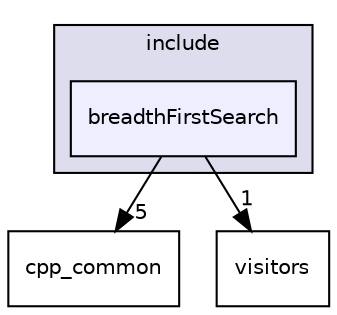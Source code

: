 digraph "breadthFirstSearch" {
  compound=true
  node [ fontsize="10", fontname="Helvetica"];
  edge [ labelfontsize="10", labelfontname="Helvetica"];
  subgraph clusterdir_d44c64559bbebec7f509842c48db8b23 {
    graph [ bgcolor="#ddddee", pencolor="black", label="include" fontname="Helvetica", fontsize="10", URL="dir_d44c64559bbebec7f509842c48db8b23.html"]
  dir_a9da2427ef31dd1794d0714024e5b238 [shape=box, label="breadthFirstSearch", style="filled", fillcolor="#eeeeff", pencolor="black", URL="dir_a9da2427ef31dd1794d0714024e5b238.html"];
  }
  dir_f413d2883acb285bdeb0fac3ae939ed0 [shape=box label="cpp_common" URL="dir_f413d2883acb285bdeb0fac3ae939ed0.html"];
  dir_4e5658a7286517e9c5b1437feaf10aed [shape=box label="visitors" URL="dir_4e5658a7286517e9c5b1437feaf10aed.html"];
  dir_a9da2427ef31dd1794d0714024e5b238->dir_f413d2883acb285bdeb0fac3ae939ed0 [headlabel="5", labeldistance=1.5 headhref="dir_000075_000012.html"];
  dir_a9da2427ef31dd1794d0714024e5b238->dir_4e5658a7286517e9c5b1437feaf10aed [headlabel="1", labeldistance=1.5 headhref="dir_000075_000055.html"];
}
